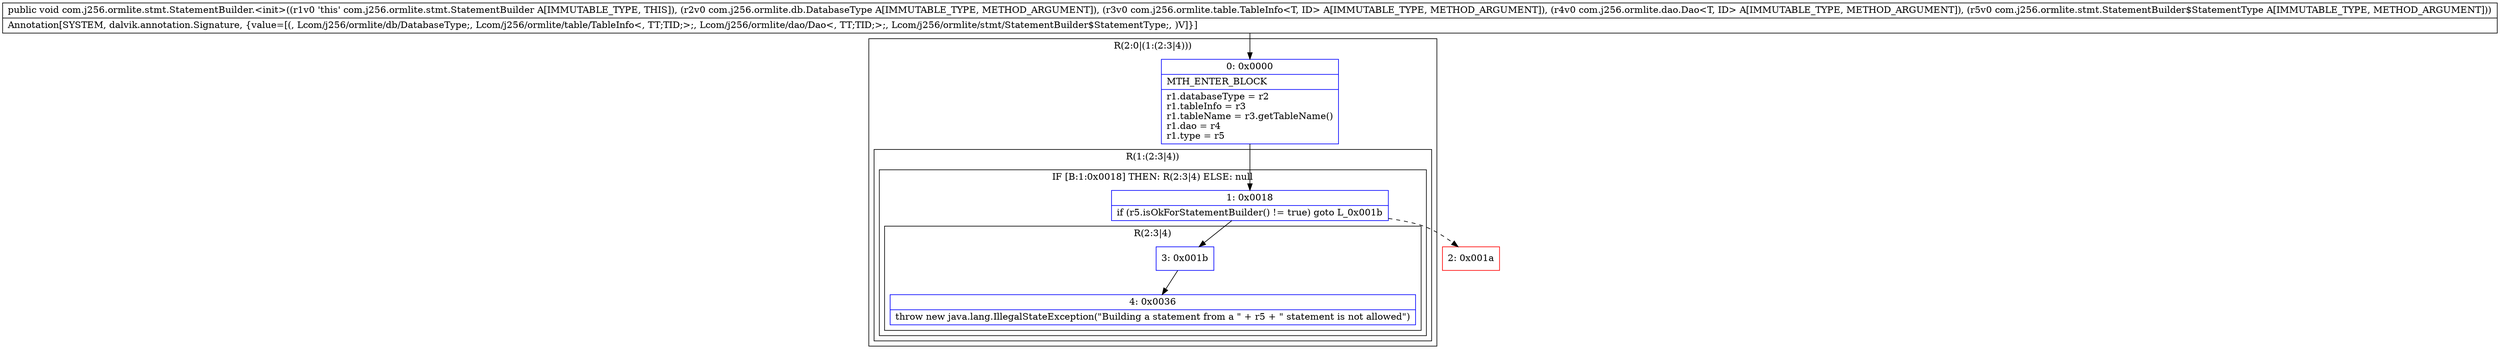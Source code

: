 digraph "CFG forcom.j256.ormlite.stmt.StatementBuilder.\<init\>(Lcom\/j256\/ormlite\/db\/DatabaseType;Lcom\/j256\/ormlite\/table\/TableInfo;Lcom\/j256\/ormlite\/dao\/Dao;Lcom\/j256\/ormlite\/stmt\/StatementBuilder$StatementType;)V" {
subgraph cluster_Region_985203991 {
label = "R(2:0|(1:(2:3|4)))";
node [shape=record,color=blue];
Node_0 [shape=record,label="{0\:\ 0x0000|MTH_ENTER_BLOCK\l|r1.databaseType = r2\lr1.tableInfo = r3\lr1.tableName = r3.getTableName()\lr1.dao = r4\lr1.type = r5\l}"];
subgraph cluster_Region_758309608 {
label = "R(1:(2:3|4))";
node [shape=record,color=blue];
subgraph cluster_IfRegion_1026867290 {
label = "IF [B:1:0x0018] THEN: R(2:3|4) ELSE: null";
node [shape=record,color=blue];
Node_1 [shape=record,label="{1\:\ 0x0018|if (r5.isOkForStatementBuilder() != true) goto L_0x001b\l}"];
subgraph cluster_Region_551678054 {
label = "R(2:3|4)";
node [shape=record,color=blue];
Node_3 [shape=record,label="{3\:\ 0x001b}"];
Node_4 [shape=record,label="{4\:\ 0x0036|throw new java.lang.IllegalStateException(\"Building a statement from a \" + r5 + \" statement is not allowed\")\l}"];
}
}
}
}
Node_2 [shape=record,color=red,label="{2\:\ 0x001a}"];
MethodNode[shape=record,label="{public void com.j256.ormlite.stmt.StatementBuilder.\<init\>((r1v0 'this' com.j256.ormlite.stmt.StatementBuilder A[IMMUTABLE_TYPE, THIS]), (r2v0 com.j256.ormlite.db.DatabaseType A[IMMUTABLE_TYPE, METHOD_ARGUMENT]), (r3v0 com.j256.ormlite.table.TableInfo\<T, ID\> A[IMMUTABLE_TYPE, METHOD_ARGUMENT]), (r4v0 com.j256.ormlite.dao.Dao\<T, ID\> A[IMMUTABLE_TYPE, METHOD_ARGUMENT]), (r5v0 com.j256.ormlite.stmt.StatementBuilder$StatementType A[IMMUTABLE_TYPE, METHOD_ARGUMENT]))  | Annotation[SYSTEM, dalvik.annotation.Signature, \{value=[(, Lcom\/j256\/ormlite\/db\/DatabaseType;, Lcom\/j256\/ormlite\/table\/TableInfo\<, TT;TID;\>;, Lcom\/j256\/ormlite\/dao\/Dao\<, TT;TID;\>;, Lcom\/j256\/ormlite\/stmt\/StatementBuilder$StatementType;, )V]\}]\l}"];
MethodNode -> Node_0;
Node_0 -> Node_1;
Node_1 -> Node_2[style=dashed];
Node_1 -> Node_3;
Node_3 -> Node_4;
}

